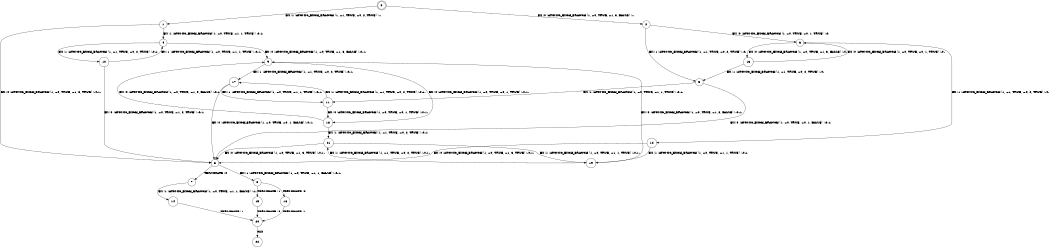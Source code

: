 digraph BCG {
size = "7, 10.5";
center = TRUE;
node [shape = circle];
0 [peripheries = 2];
0 -> 1 [label = "EX !1 !ATOMIC_EXCH_BRANCH (1, +1, TRUE, +0, 2, TRUE) !::"];
0 -> 2 [label = "EX !0 !ATOMIC_EXCH_BRANCH (1, +0, TRUE, +1, 3, FALSE) !::"];
1 -> 3 [label = "EX !0 !ATOMIC_EXCH_BRANCH (1, +0, TRUE, +1, 3, TRUE) !:0:1:"];
1 -> 4 [label = "EX !1 !ATOMIC_EXCH_BRANCH (1, +0, TRUE, +1, 1, TRUE) !:0:1:"];
2 -> 5 [label = "EX !1 !ATOMIC_EXCH_BRANCH (1, +1, TRUE, +0, 2, TRUE) !:0:"];
2 -> 6 [label = "EX !0 !ATOMIC_EXCH_BRANCH (1, +0, TRUE, +0, 1, TRUE) !:0:"];
3 -> 7 [label = "TERMINATE !0"];
3 -> 8 [label = "EX !1 !ATOMIC_EXCH_BRANCH (1, +0, TRUE, +1, 1, FALSE) !:0:1:"];
4 -> 9 [label = "EX !0 !ATOMIC_EXCH_BRANCH (1, +0, TRUE, +1, 3, FALSE) !:0:1:"];
4 -> 10 [label = "EX !1 !ATOMIC_EXCH_BRANCH (1, +1, TRUE, +0, 2, TRUE) !:0:1:"];
5 -> 11 [label = "EX !1 !ATOMIC_EXCH_BRANCH (1, +0, TRUE, +1, 1, TRUE) !:0:1:"];
5 -> 3 [label = "EX !0 !ATOMIC_EXCH_BRANCH (1, +0, TRUE, +0, 1, FALSE) !:0:1:"];
6 -> 12 [label = "EX !1 !ATOMIC_EXCH_BRANCH (1, +1, TRUE, +0, 2, TRUE) !:0:"];
6 -> 13 [label = "EX !0 !ATOMIC_EXCH_BRANCH (1, +0, TRUE, +1, 3, FALSE) !:0:"];
7 -> 14 [label = "EX !1 !ATOMIC_EXCH_BRANCH (1, +0, TRUE, +1, 1, FALSE) !:1:"];
8 -> 15 [label = "TERMINATE !1"];
8 -> 16 [label = "TERMINATE !0"];
9 -> 17 [label = "EX !1 !ATOMIC_EXCH_BRANCH (1, +1, TRUE, +0, 2, TRUE) !:0:1:"];
9 -> 18 [label = "EX !0 !ATOMIC_EXCH_BRANCH (1, +0, TRUE, +0, 1, TRUE) !:0:1:"];
10 -> 3 [label = "EX !0 !ATOMIC_EXCH_BRANCH (1, +0, TRUE, +1, 3, TRUE) !:0:1:"];
10 -> 4 [label = "EX !1 !ATOMIC_EXCH_BRANCH (1, +0, TRUE, +1, 1, TRUE) !:0:1:"];
11 -> 17 [label = "EX !1 !ATOMIC_EXCH_BRANCH (1, +1, TRUE, +0, 2, TRUE) !:0:1:"];
11 -> 18 [label = "EX !0 !ATOMIC_EXCH_BRANCH (1, +0, TRUE, +0, 1, TRUE) !:0:1:"];
12 -> 19 [label = "EX !1 !ATOMIC_EXCH_BRANCH (1, +0, TRUE, +1, 1, TRUE) !:0:1:"];
12 -> 3 [label = "EX !0 !ATOMIC_EXCH_BRANCH (1, +0, TRUE, +1, 3, TRUE) !:0:1:"];
13 -> 5 [label = "EX !1 !ATOMIC_EXCH_BRANCH (1, +1, TRUE, +0, 2, TRUE) !:0:"];
13 -> 6 [label = "EX !0 !ATOMIC_EXCH_BRANCH (1, +0, TRUE, +0, 1, TRUE) !:0:"];
14 -> 20 [label = "TERMINATE !1"];
15 -> 20 [label = "TERMINATE !0"];
16 -> 20 [label = "TERMINATE !1"];
17 -> 11 [label = "EX !1 !ATOMIC_EXCH_BRANCH (1, +0, TRUE, +1, 1, TRUE) !:0:1:"];
17 -> 3 [label = "EX !0 !ATOMIC_EXCH_BRANCH (1, +0, TRUE, +0, 1, FALSE) !:0:1:"];
18 -> 21 [label = "EX !1 !ATOMIC_EXCH_BRANCH (1, +1, TRUE, +0, 2, TRUE) !:0:1:"];
18 -> 9 [label = "EX !0 !ATOMIC_EXCH_BRANCH (1, +0, TRUE, +1, 3, FALSE) !:0:1:"];
19 -> 21 [label = "EX !1 !ATOMIC_EXCH_BRANCH (1, +1, TRUE, +0, 2, TRUE) !:0:1:"];
19 -> 9 [label = "EX !0 !ATOMIC_EXCH_BRANCH (1, +0, TRUE, +1, 3, FALSE) !:0:1:"];
20 -> 22 [label = "exit"];
21 -> 19 [label = "EX !1 !ATOMIC_EXCH_BRANCH (1, +0, TRUE, +1, 1, TRUE) !:0:1:"];
21 -> 3 [label = "EX !0 !ATOMIC_EXCH_BRANCH (1, +0, TRUE, +1, 3, TRUE) !:0:1:"];
}
